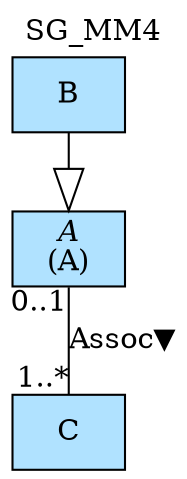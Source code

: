 digraph {graph[label=SG_MM4,labelloc=tl,labelfontsize=12];
"A"[shape=record,fillcolor=lightskyblue1,style = filled,label=<{<I>A</I><br/>(A)}>];
"B"[shape=record,fillcolor=lightskyblue1,style = filled,label="B"];
"C"[shape=record,fillcolor=lightskyblue1,style = filled,label="C"];

"B"->"A"[arrowhead=onormal,arrowsize=2.0];
"A"->"C"[label="Assoc▼",dir=none,taillabel="0..1",headlabel="1..*"];
}